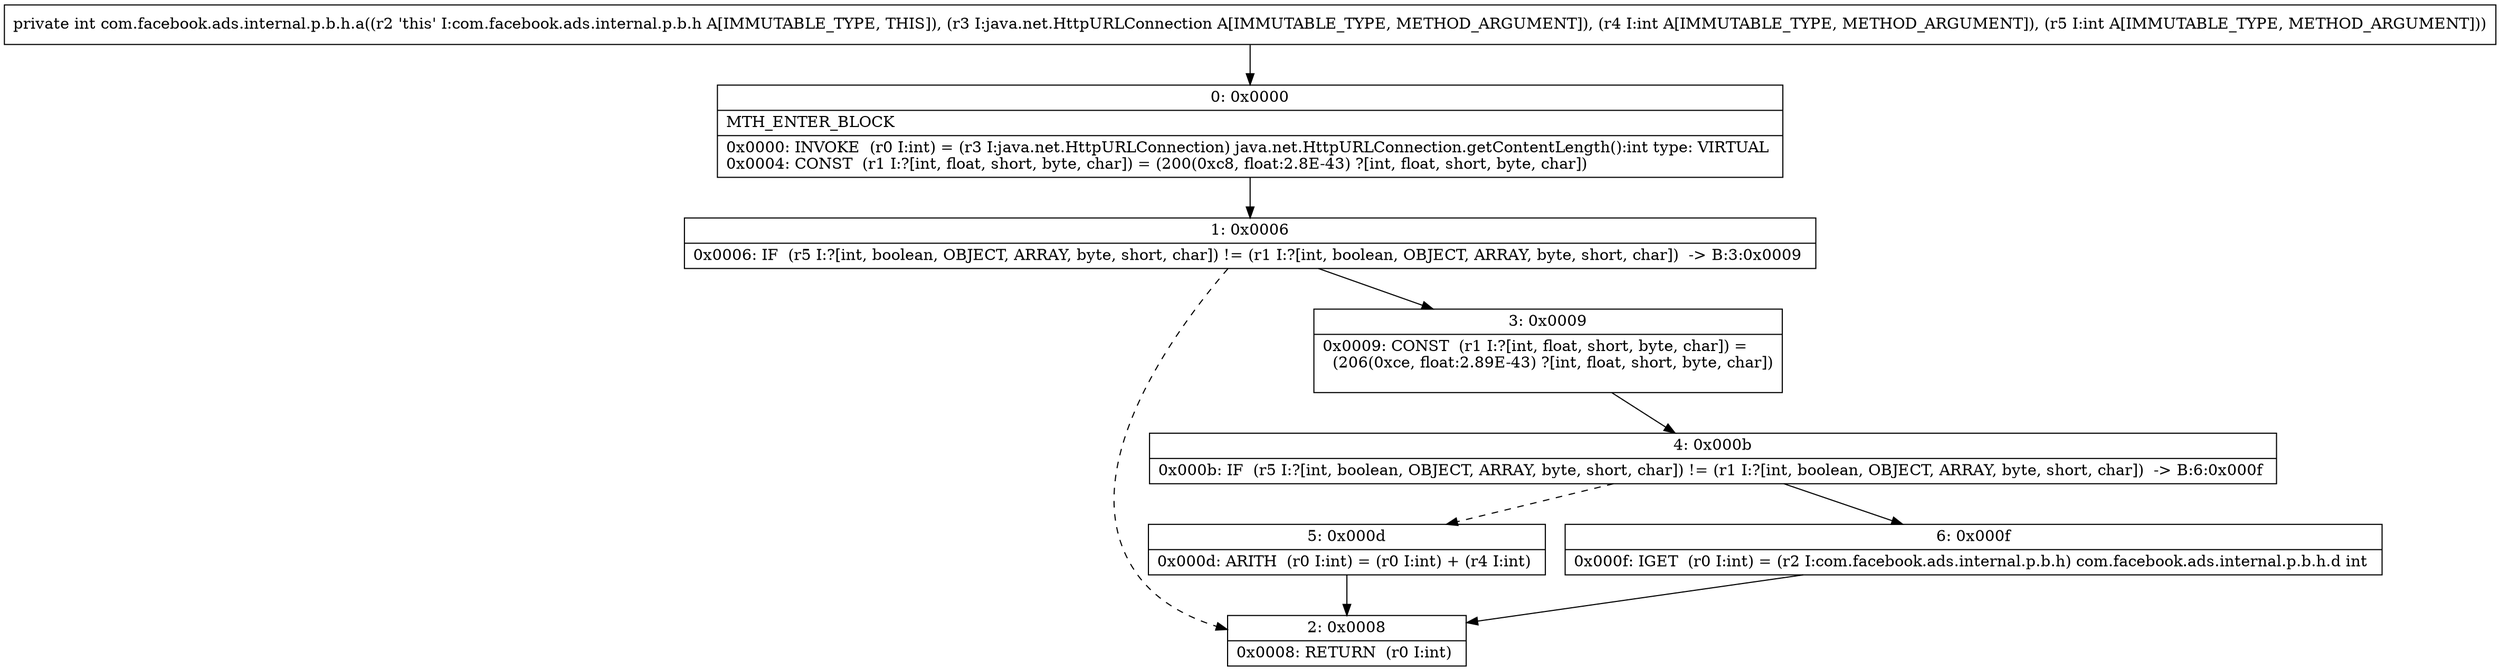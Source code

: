 digraph "CFG forcom.facebook.ads.internal.p.b.h.a(Ljava\/net\/HttpURLConnection;II)I" {
Node_0 [shape=record,label="{0\:\ 0x0000|MTH_ENTER_BLOCK\l|0x0000: INVOKE  (r0 I:int) = (r3 I:java.net.HttpURLConnection) java.net.HttpURLConnection.getContentLength():int type: VIRTUAL \l0x0004: CONST  (r1 I:?[int, float, short, byte, char]) = (200(0xc8, float:2.8E\-43) ?[int, float, short, byte, char]) \l}"];
Node_1 [shape=record,label="{1\:\ 0x0006|0x0006: IF  (r5 I:?[int, boolean, OBJECT, ARRAY, byte, short, char]) != (r1 I:?[int, boolean, OBJECT, ARRAY, byte, short, char])  \-\> B:3:0x0009 \l}"];
Node_2 [shape=record,label="{2\:\ 0x0008|0x0008: RETURN  (r0 I:int) \l}"];
Node_3 [shape=record,label="{3\:\ 0x0009|0x0009: CONST  (r1 I:?[int, float, short, byte, char]) = \l  (206(0xce, float:2.89E\-43) ?[int, float, short, byte, char])\l \l}"];
Node_4 [shape=record,label="{4\:\ 0x000b|0x000b: IF  (r5 I:?[int, boolean, OBJECT, ARRAY, byte, short, char]) != (r1 I:?[int, boolean, OBJECT, ARRAY, byte, short, char])  \-\> B:6:0x000f \l}"];
Node_5 [shape=record,label="{5\:\ 0x000d|0x000d: ARITH  (r0 I:int) = (r0 I:int) + (r4 I:int) \l}"];
Node_6 [shape=record,label="{6\:\ 0x000f|0x000f: IGET  (r0 I:int) = (r2 I:com.facebook.ads.internal.p.b.h) com.facebook.ads.internal.p.b.h.d int \l}"];
MethodNode[shape=record,label="{private int com.facebook.ads.internal.p.b.h.a((r2 'this' I:com.facebook.ads.internal.p.b.h A[IMMUTABLE_TYPE, THIS]), (r3 I:java.net.HttpURLConnection A[IMMUTABLE_TYPE, METHOD_ARGUMENT]), (r4 I:int A[IMMUTABLE_TYPE, METHOD_ARGUMENT]), (r5 I:int A[IMMUTABLE_TYPE, METHOD_ARGUMENT])) }"];
MethodNode -> Node_0;
Node_0 -> Node_1;
Node_1 -> Node_2[style=dashed];
Node_1 -> Node_3;
Node_3 -> Node_4;
Node_4 -> Node_5[style=dashed];
Node_4 -> Node_6;
Node_5 -> Node_2;
Node_6 -> Node_2;
}

